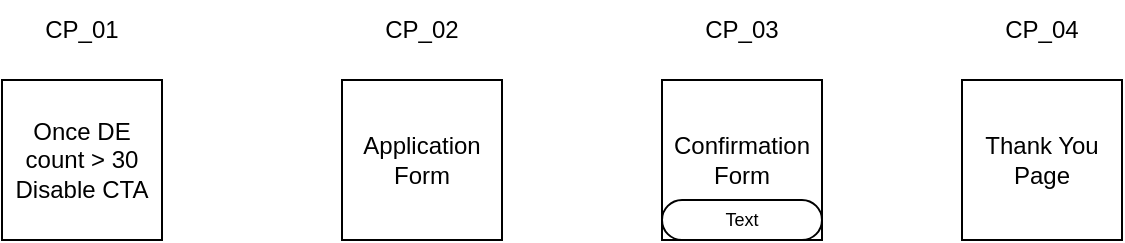 <mxfile version="20.0.4" type="github">
  <diagram id="65GB0dhw0RvpdysIPVcm" name="Page-1">
    <mxGraphModel dx="1662" dy="752" grid="1" gridSize="10" guides="1" tooltips="1" connect="1" arrows="1" fold="1" page="1" pageScale="1" pageWidth="850" pageHeight="1100" math="0" shadow="0">
      <root>
        <mxCell id="0" />
        <mxCell id="1" parent="0" />
        <mxCell id="b2S_64YA6sA6BXN9tEae-1" value="&lt;div&gt;Once DE count &amp;gt; 30&lt;/div&gt;&lt;div&gt;Disable CTA&lt;br&gt;&lt;/div&gt;" style="whiteSpace=wrap;html=1;aspect=fixed;" vertex="1" parent="1">
          <mxGeometry x="30" y="190" width="80" height="80" as="geometry" />
        </mxCell>
        <mxCell id="b2S_64YA6sA6BXN9tEae-2" value="CP_01" style="text;html=1;strokeColor=none;fillColor=none;align=center;verticalAlign=middle;whiteSpace=wrap;rounded=0;" vertex="1" parent="1">
          <mxGeometry x="40" y="150" width="60" height="30" as="geometry" />
        </mxCell>
        <mxCell id="b2S_64YA6sA6BXN9tEae-3" value="Application Form" style="whiteSpace=wrap;html=1;aspect=fixed;" vertex="1" parent="1">
          <mxGeometry x="200" y="190" width="80" height="80" as="geometry" />
        </mxCell>
        <mxCell id="b2S_64YA6sA6BXN9tEae-4" value="CP_02" style="text;html=1;strokeColor=none;fillColor=none;align=center;verticalAlign=middle;whiteSpace=wrap;rounded=0;" vertex="1" parent="1">
          <mxGeometry x="210" y="150" width="60" height="30" as="geometry" />
        </mxCell>
        <mxCell id="b2S_64YA6sA6BXN9tEae-6" value="Confirmation Form" style="whiteSpace=wrap;html=1;aspect=fixed;" vertex="1" parent="1">
          <mxGeometry x="360" y="190" width="80" height="80" as="geometry" />
        </mxCell>
        <mxCell id="b2S_64YA6sA6BXN9tEae-7" value="CP_03" style="text;html=1;strokeColor=none;fillColor=none;align=center;verticalAlign=middle;whiteSpace=wrap;rounded=0;" vertex="1" parent="1">
          <mxGeometry x="370" y="150" width="60" height="30" as="geometry" />
        </mxCell>
        <mxCell id="b2S_64YA6sA6BXN9tEae-8" value="Thank You Page" style="whiteSpace=wrap;html=1;aspect=fixed;" vertex="1" parent="1">
          <mxGeometry x="510" y="190" width="80" height="80" as="geometry" />
        </mxCell>
        <mxCell id="b2S_64YA6sA6BXN9tEae-9" value="CP_04" style="text;html=1;strokeColor=none;fillColor=none;align=center;verticalAlign=middle;whiteSpace=wrap;rounded=0;" vertex="1" parent="1">
          <mxGeometry x="520" y="150" width="60" height="30" as="geometry" />
        </mxCell>
        <mxCell id="b2S_64YA6sA6BXN9tEae-13" value="" style="rounded=1;whiteSpace=wrap;html=1;fontSize=9;arcSize=50;" vertex="1" parent="1">
          <mxGeometry x="360" y="250" width="80" height="20" as="geometry" />
        </mxCell>
        <mxCell id="b2S_64YA6sA6BXN9tEae-14" value="Text" style="text;html=1;strokeColor=none;fillColor=none;align=center;verticalAlign=middle;whiteSpace=wrap;rounded=0;fontSize=9;" vertex="1" parent="1">
          <mxGeometry x="370" y="250" width="60" height="20" as="geometry" />
        </mxCell>
      </root>
    </mxGraphModel>
  </diagram>
</mxfile>
